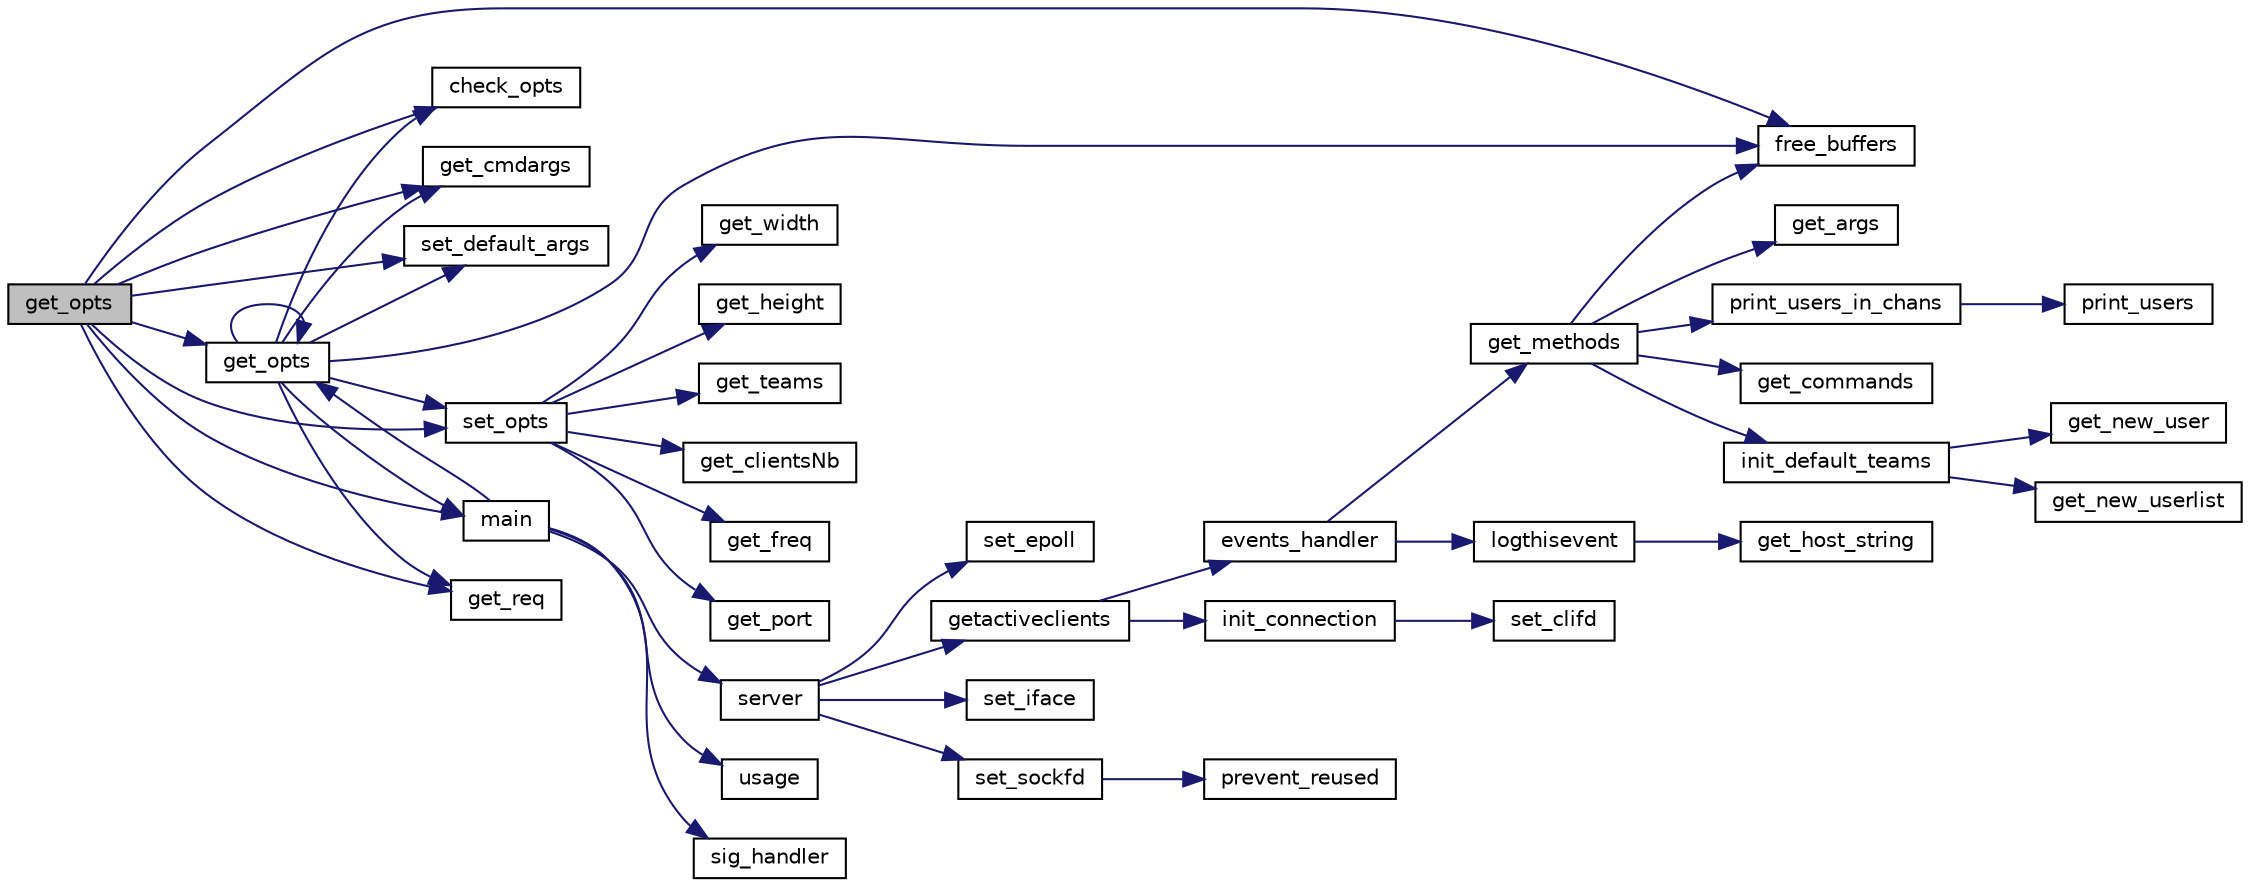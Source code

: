 digraph "get_opts"
{
  edge [fontname="Helvetica",fontsize="10",labelfontname="Helvetica",labelfontsize="10"];
  node [fontname="Helvetica",fontsize="10",shape=record];
  rankdir="LR";
  Node104 [label="get_opts",height=0.2,width=0.4,color="black", fillcolor="grey75", style="filled", fontcolor="black"];
  Node104 -> Node105 [color="midnightblue",fontsize="10",style="solid",fontname="Helvetica"];
  Node105 [label="check_opts",height=0.2,width=0.4,color="black", fillcolor="white", style="filled",URL="$cl__args__parsing_8c.html#aff45b113ce7872b0dc8d7a032b0b710b"];
  Node104 -> Node106 [color="midnightblue",fontsize="10",style="solid",fontname="Helvetica"];
  Node106 [label="free_buffers",height=0.2,width=0.4,color="black", fillcolor="white", style="filled",URL="$cl__args__helpers_8c.html#a253a684161dba8187c365bc97b217d56"];
  Node104 -> Node107 [color="midnightblue",fontsize="10",style="solid",fontname="Helvetica"];
  Node107 [label="get_cmdargs",height=0.2,width=0.4,color="black", fillcolor="white", style="filled",URL="$cl__args__parsing_8c.html#af7a46b13cda096511abe66b6a304a1ae"];
  Node104 -> Node108 [color="midnightblue",fontsize="10",style="solid",fontname="Helvetica"];
  Node108 [label="get_opts",height=0.2,width=0.4,color="black", fillcolor="white", style="filled",URL="$cl__args__parsing_8c.html#a30e2e72e7d0d5f691caedcc1c3ea11b5"];
  Node108 -> Node109 [color="midnightblue",fontsize="10",style="solid",fontname="Helvetica"];
  Node109 [label="set_default_args",height=0.2,width=0.4,color="black", fillcolor="white", style="filled",URL="$cl__args__parsing_8c.html#a03bade7f710b03f033a7438e83d8fd47"];
  Node108 -> Node110 [color="midnightblue",fontsize="10",style="solid",fontname="Helvetica"];
  Node110 [label="set_opts",height=0.2,width=0.4,color="black", fillcolor="white", style="filled",URL="$cl__args__helpers_8c.html#a5d0ed2431dadc51ca65db27c5df01efd"];
  Node110 -> Node111 [color="midnightblue",fontsize="10",style="solid",fontname="Helvetica"];
  Node111 [label="get_port",height=0.2,width=0.4,color="black", fillcolor="white", style="filled",URL="$cl__flags_8c.html#ab01a1e2057ed7de1aa23abff3ae0b0ed"];
  Node110 -> Node112 [color="midnightblue",fontsize="10",style="solid",fontname="Helvetica"];
  Node112 [label="get_width",height=0.2,width=0.4,color="black", fillcolor="white", style="filled",URL="$cl__flags_8c.html#af5fbca203e6e949739857574cecf5869"];
  Node110 -> Node113 [color="midnightblue",fontsize="10",style="solid",fontname="Helvetica"];
  Node113 [label="get_height",height=0.2,width=0.4,color="black", fillcolor="white", style="filled",URL="$cl__flags_8c.html#a3ea4530e0397932b35cde078235aa56c"];
  Node110 -> Node114 [color="midnightblue",fontsize="10",style="solid",fontname="Helvetica"];
  Node114 [label="get_teams",height=0.2,width=0.4,color="black", fillcolor="white", style="filled",URL="$cl__flags__bis_8c.html#a434f4fa9452d570e766cdc09e16179fb"];
  Node110 -> Node115 [color="midnightblue",fontsize="10",style="solid",fontname="Helvetica"];
  Node115 [label="get_clientsNb",height=0.2,width=0.4,color="black", fillcolor="white", style="filled",URL="$cl__flags__bis_8c.html#a7594cec69e8dc7da322bdc98b258f7e7"];
  Node110 -> Node116 [color="midnightblue",fontsize="10",style="solid",fontname="Helvetica"];
  Node116 [label="get_freq",height=0.2,width=0.4,color="black", fillcolor="white", style="filled",URL="$cl__flags__bis_8c.html#ab6a86c8cb20c084c9f07c06841e9114d"];
  Node108 -> Node117 [color="midnightblue",fontsize="10",style="solid",fontname="Helvetica"];
  Node117 [label="get_req",height=0.2,width=0.4,color="black", fillcolor="white", style="filled",URL="$cl__args__parsing_8c.html#a27cf687fc8b49a7330675e8f95cab290"];
  Node108 -> Node105 [color="midnightblue",fontsize="10",style="solid",fontname="Helvetica"];
  Node108 -> Node107 [color="midnightblue",fontsize="10",style="solid",fontname="Helvetica"];
  Node108 -> Node106 [color="midnightblue",fontsize="10",style="solid",fontname="Helvetica"];
  Node108 -> Node118 [color="midnightblue",fontsize="10",style="solid",fontname="Helvetica"];
  Node118 [label="main",height=0.2,width=0.4,color="black", fillcolor="white", style="filled",URL="$main_8c.html#a0c99d968a34e803d378692bde2e3f18f"];
  Node118 -> Node108 [color="midnightblue",fontsize="10",style="solid",fontname="Helvetica"];
  Node118 -> Node119 [color="midnightblue",fontsize="10",style="solid",fontname="Helvetica"];
  Node119 [label="sig_handler",height=0.2,width=0.4,color="black", fillcolor="white", style="filled",URL="$sig__handler_8c.html#a4f31a6fd48ee5d4579ae4aaaa3cae285"];
  Node118 -> Node120 [color="midnightblue",fontsize="10",style="solid",fontname="Helvetica"];
  Node120 [label="server",height=0.2,width=0.4,color="black", fillcolor="white", style="filled",URL="$server__main_8c.html#a520962dfbb3f1db337f798e6335d8e32"];
  Node120 -> Node121 [color="midnightblue",fontsize="10",style="solid",fontname="Helvetica"];
  Node121 [label="set_iface",height=0.2,width=0.4,color="black", fillcolor="white", style="filled",URL="$server__init_8c.html#a3802a71fa34e93cb1d85f919914f5abf"];
  Node120 -> Node122 [color="midnightblue",fontsize="10",style="solid",fontname="Helvetica"];
  Node122 [label="set_sockfd",height=0.2,width=0.4,color="black", fillcolor="white", style="filled",URL="$server__init_8c.html#a1f61d16ccfab82b21ca40ce23feb7c02"];
  Node122 -> Node123 [color="midnightblue",fontsize="10",style="solid",fontname="Helvetica"];
  Node123 [label="prevent_reused",height=0.2,width=0.4,color="black", fillcolor="white", style="filled",URL="$server__init_8c.html#a381b88f843ed1ebdaa5b2a8ded74931b"];
  Node120 -> Node124 [color="midnightblue",fontsize="10",style="solid",fontname="Helvetica"];
  Node124 [label="set_epoll",height=0.2,width=0.4,color="black", fillcolor="white", style="filled",URL="$server__init_8c.html#a5cb15d408ef32c09c2485937503438ed"];
  Node120 -> Node125 [color="midnightblue",fontsize="10",style="solid",fontname="Helvetica"];
  Node125 [label="getactiveclients",height=0.2,width=0.4,color="black", fillcolor="white", style="filled",URL="$server__main_8c.html#ab4a2d0a680c3d7d7ce499f65c84e4dcd"];
  Node125 -> Node126 [color="midnightblue",fontsize="10",style="solid",fontname="Helvetica"];
  Node126 [label="init_connection",height=0.2,width=0.4,color="black", fillcolor="white", style="filled",URL="$server__main_8c.html#a3c19262b2a0e7c830a0ce54cabd02400"];
  Node126 -> Node127 [color="midnightblue",fontsize="10",style="solid",fontname="Helvetica"];
  Node127 [label="set_clifd",height=0.2,width=0.4,color="black", fillcolor="white", style="filled",URL="$server__init_8c.html#aa9bc3ff8e7f409540f85b3cc97636500"];
  Node125 -> Node128 [color="midnightblue",fontsize="10",style="solid",fontname="Helvetica"];
  Node128 [label="events_handler",height=0.2,width=0.4,color="black", fillcolor="white", style="filled",URL="$server__main_8c.html#a2670d42dbeb0847c84fde9c005a58ab5"];
  Node128 -> Node129 [color="midnightblue",fontsize="10",style="solid",fontname="Helvetica"];
  Node129 [label="logthisevent",height=0.2,width=0.4,color="black", fillcolor="white", style="filled",URL="$logs__helpers_8c.html#a7e2903ce4461ed71cf294dd675bd4c49"];
  Node129 -> Node130 [color="midnightblue",fontsize="10",style="solid",fontname="Helvetica"];
  Node130 [label="get_host_string",height=0.2,width=0.4,color="black", fillcolor="white", style="filled",URL="$logs__helpers_8c.html#a2bcab2bec250f4df132d9cfc8fa070f0"];
  Node128 -> Node131 [color="midnightblue",fontsize="10",style="solid",fontname="Helvetica"];
  Node131 [label="get_methods",height=0.2,width=0.4,color="black", fillcolor="white", style="filled",URL="$commands__parsing_8c.html#ac5949d17278df5e1ada98dca25ccd961"];
  Node131 -> Node132 [color="midnightblue",fontsize="10",style="solid",fontname="Helvetica"];
  Node132 [label="get_commands",height=0.2,width=0.4,color="black", fillcolor="white", style="filled",URL="$commands__parsing_8c.html#ae88af3c7c8c827d710efa585d851a414"];
  Node131 -> Node133 [color="midnightblue",fontsize="10",style="solid",fontname="Helvetica"];
  Node133 [label="init_default_teams",height=0.2,width=0.4,color="black", fillcolor="white", style="filled",URL="$teams__list_8c.html#a646f87dbabdf8181f4ba0a05e740fbec"];
  Node133 -> Node134 [color="midnightblue",fontsize="10",style="solid",fontname="Helvetica"];
  Node134 [label="get_new_user",height=0.2,width=0.4,color="black", fillcolor="white", style="filled",URL="$user__list_8c.html#ace045c243817cc0c9885bdf3b41263c0"];
  Node133 -> Node135 [color="midnightblue",fontsize="10",style="solid",fontname="Helvetica"];
  Node135 [label="get_new_userlist",height=0.2,width=0.4,color="black", fillcolor="white", style="filled",URL="$user__list_8c.html#a1cf3d818bc2607cb0f69c043dba3c039"];
  Node131 -> Node136 [color="midnightblue",fontsize="10",style="solid",fontname="Helvetica"];
  Node136 [label="get_args",height=0.2,width=0.4,color="black", fillcolor="white", style="filled",URL="$commands__parsing_8c.html#ad7cc037b9642ffd85e521546772eceae"];
  Node131 -> Node106 [color="midnightblue",fontsize="10",style="solid",fontname="Helvetica"];
  Node131 -> Node137 [color="midnightblue",fontsize="10",style="solid",fontname="Helvetica"];
  Node137 [label="print_users_in_chans",height=0.2,width=0.4,color="black", fillcolor="white", style="filled",URL="$logs__helpers_8c.html#aa850593a71a47d3dacf466ad78564298"];
  Node137 -> Node138 [color="midnightblue",fontsize="10",style="solid",fontname="Helvetica"];
  Node138 [label="print_users",height=0.2,width=0.4,color="black", fillcolor="white", style="filled",URL="$logs__helpers_8c.html#a45c9c768c2486ac046ac242d3c46aadb"];
  Node118 -> Node139 [color="midnightblue",fontsize="10",style="solid",fontname="Helvetica"];
  Node139 [label="usage",height=0.2,width=0.4,color="black", fillcolor="white", style="filled",URL="$usage_8c.html#a9a05fb05f758a87628212c4bfc50c182"];
  Node108 -> Node108 [color="midnightblue",fontsize="10",style="solid",fontname="Helvetica"];
  Node104 -> Node117 [color="midnightblue",fontsize="10",style="solid",fontname="Helvetica"];
  Node104 -> Node118 [color="midnightblue",fontsize="10",style="solid",fontname="Helvetica"];
  Node104 -> Node109 [color="midnightblue",fontsize="10",style="solid",fontname="Helvetica"];
  Node104 -> Node110 [color="midnightblue",fontsize="10",style="solid",fontname="Helvetica"];
}
